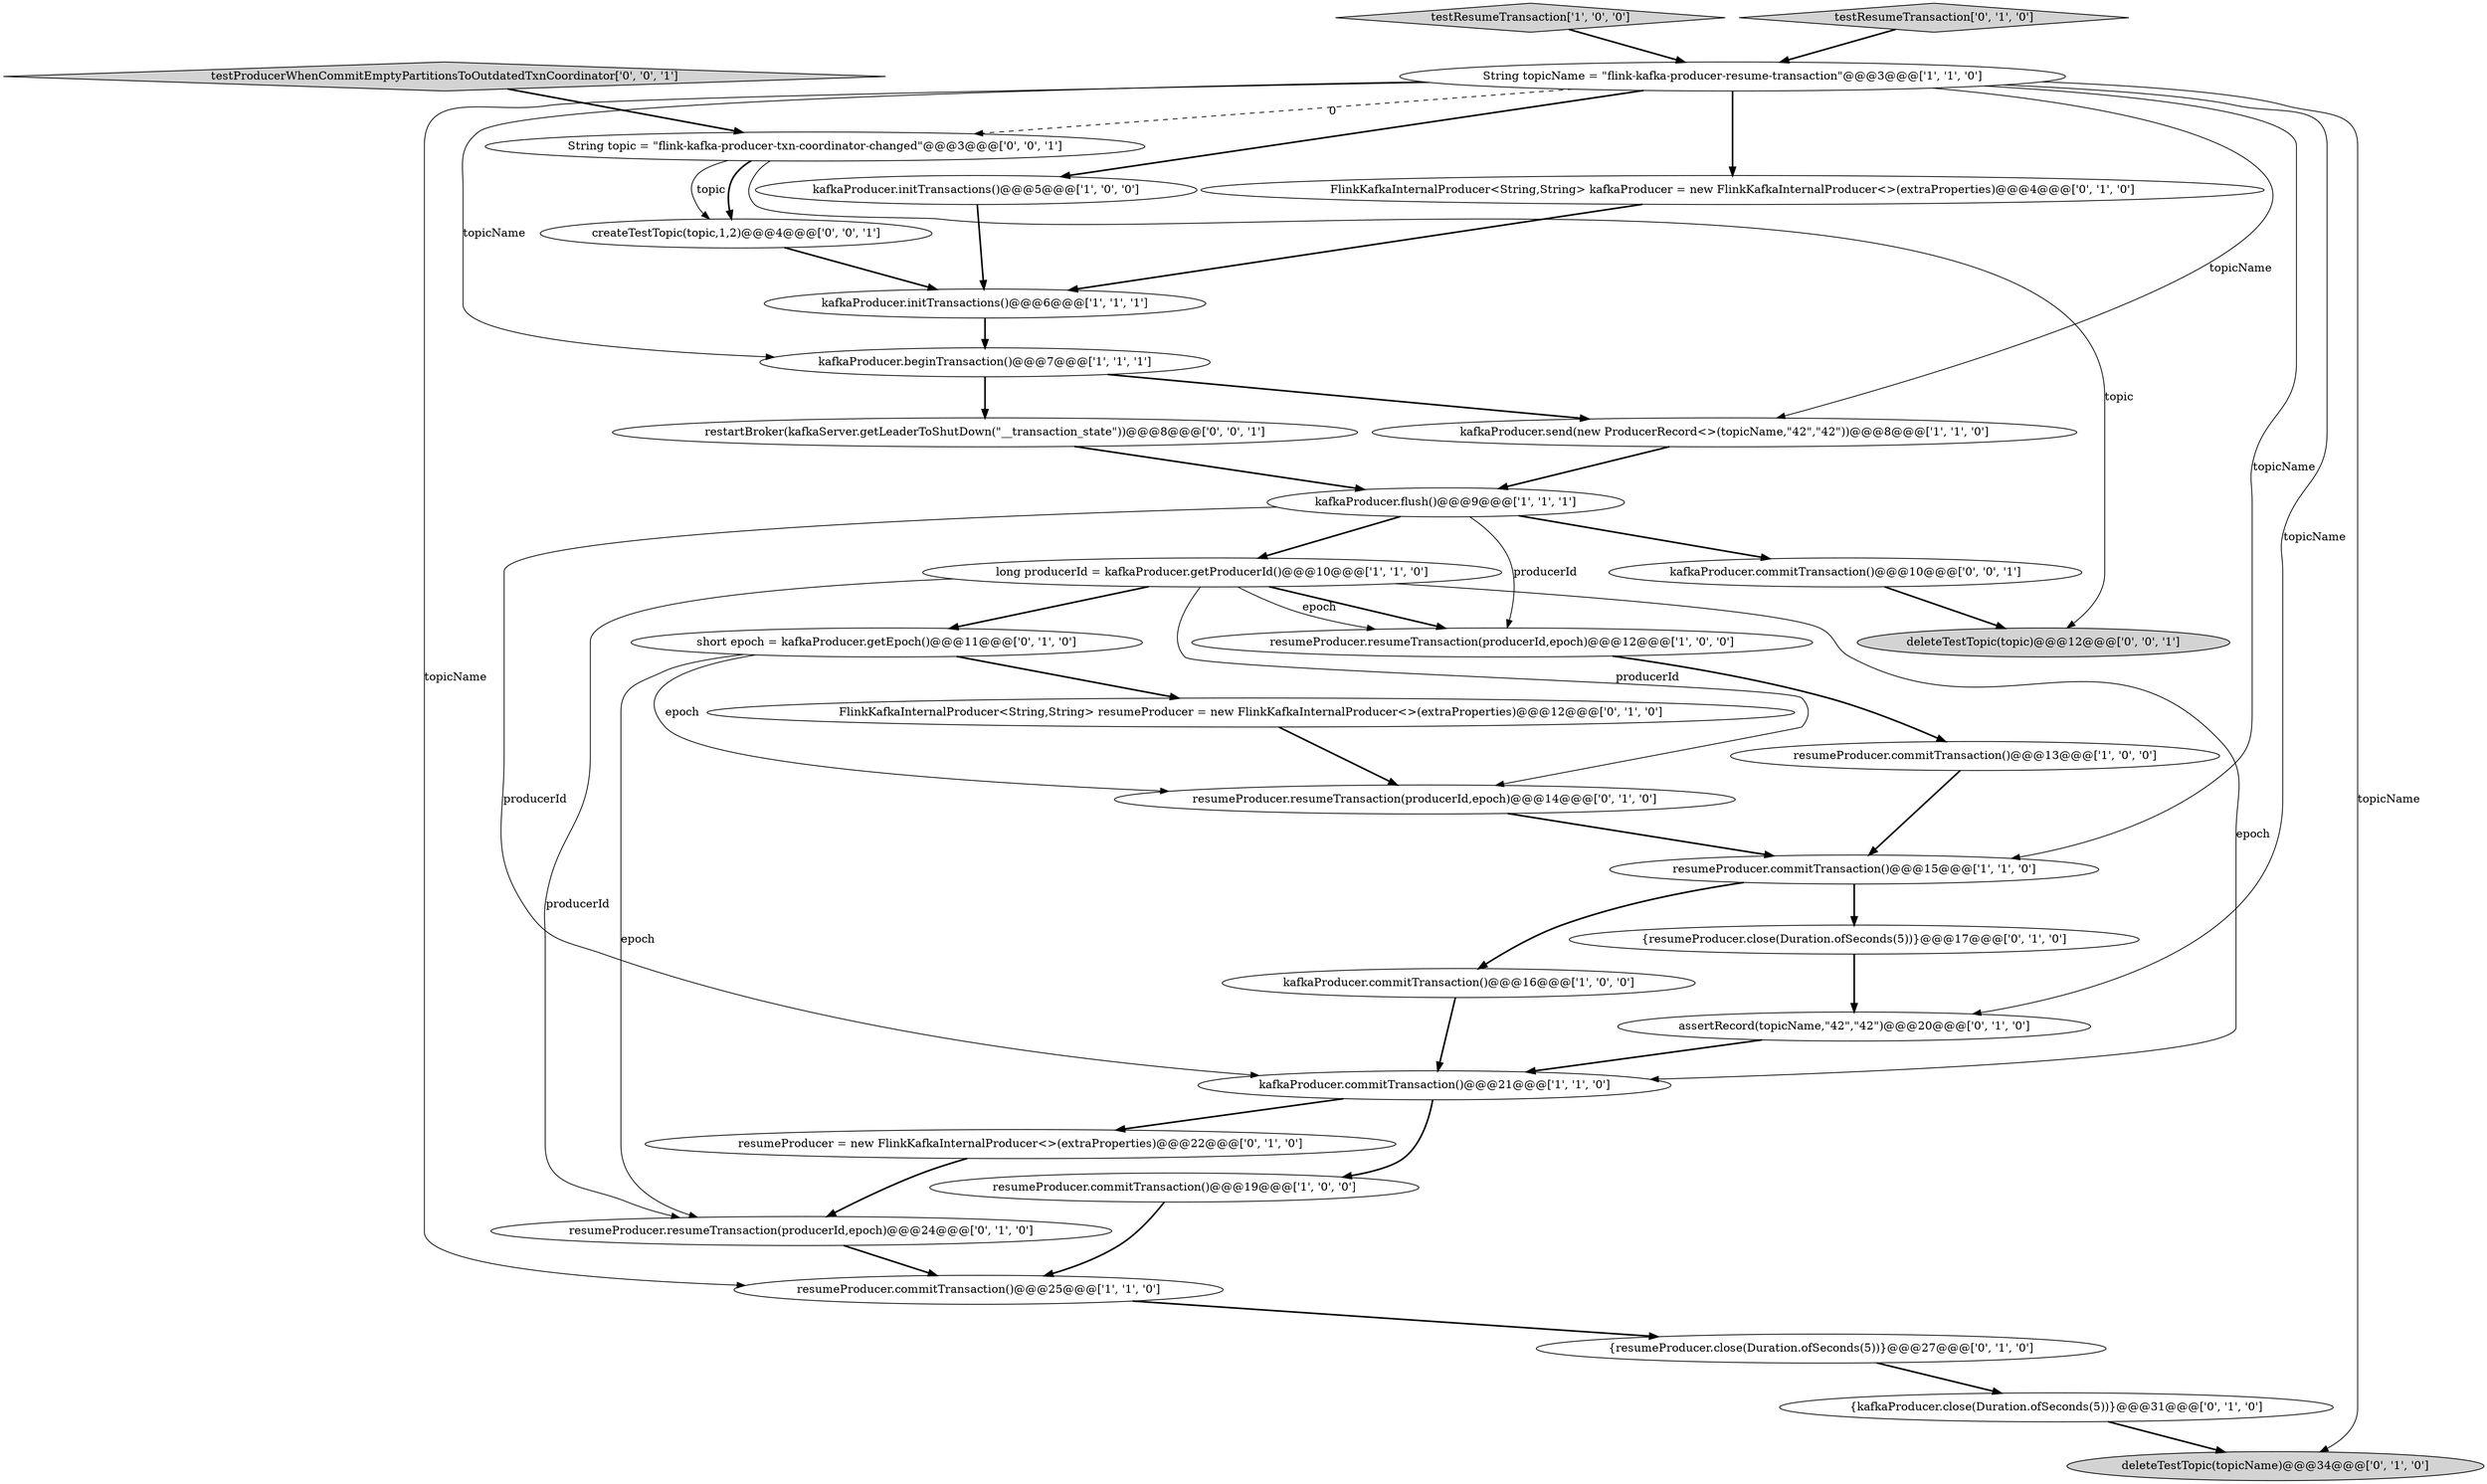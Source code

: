 digraph {
20 [style = filled, label = "resumeProducer.resumeTransaction(producerId,epoch)@@@14@@@['0', '1', '0']", fillcolor = white, shape = ellipse image = "AAA0AAABBB2BBB"];
12 [style = filled, label = "long producerId = kafkaProducer.getProducerId()@@@10@@@['1', '1', '0']", fillcolor = white, shape = ellipse image = "AAA0AAABBB1BBB"];
25 [style = filled, label = "FlinkKafkaInternalProducer<String,String> kafkaProducer = new FlinkKafkaInternalProducer<>(extraProperties)@@@4@@@['0', '1', '0']", fillcolor = white, shape = ellipse image = "AAA1AAABBB2BBB"];
10 [style = filled, label = "resumeProducer.commitTransaction()@@@13@@@['1', '0', '0']", fillcolor = white, shape = ellipse image = "AAA0AAABBB1BBB"];
14 [style = filled, label = "kafkaProducer.initTransactions()@@@5@@@['1', '0', '0']", fillcolor = white, shape = ellipse image = "AAA0AAABBB1BBB"];
13 [style = filled, label = "testResumeTransaction['1', '0', '0']", fillcolor = lightgray, shape = diamond image = "AAA0AAABBB1BBB"];
15 [style = filled, label = "short epoch = kafkaProducer.getEpoch()@@@11@@@['0', '1', '0']", fillcolor = white, shape = ellipse image = "AAA0AAABBB2BBB"];
31 [style = filled, label = "deleteTestTopic(topic)@@@12@@@['0', '0', '1']", fillcolor = lightgray, shape = ellipse image = "AAA0AAABBB3BBB"];
2 [style = filled, label = "kafkaProducer.send(new ProducerRecord<>(topicName,\"42\",\"42\"))@@@8@@@['1', '1', '0']", fillcolor = white, shape = ellipse image = "AAA0AAABBB1BBB"];
29 [style = filled, label = "kafkaProducer.commitTransaction()@@@10@@@['0', '0', '1']", fillcolor = white, shape = ellipse image = "AAA0AAABBB3BBB"];
0 [style = filled, label = "String topicName = \"flink-kafka-producer-resume-transaction\"@@@3@@@['1', '1', '0']", fillcolor = white, shape = ellipse image = "AAA0AAABBB1BBB"];
9 [style = filled, label = "resumeProducer.commitTransaction()@@@15@@@['1', '1', '0']", fillcolor = white, shape = ellipse image = "AAA0AAABBB1BBB"];
8 [style = filled, label = "resumeProducer.commitTransaction()@@@19@@@['1', '0', '0']", fillcolor = white, shape = ellipse image = "AAA0AAABBB1BBB"];
19 [style = filled, label = "resumeProducer.resumeTransaction(producerId,epoch)@@@24@@@['0', '1', '0']", fillcolor = white, shape = ellipse image = "AAA0AAABBB2BBB"];
22 [style = filled, label = "resumeProducer = new FlinkKafkaInternalProducer<>(extraProperties)@@@22@@@['0', '1', '0']", fillcolor = white, shape = ellipse image = "AAA1AAABBB2BBB"];
3 [style = filled, label = "kafkaProducer.flush()@@@9@@@['1', '1', '1']", fillcolor = white, shape = ellipse image = "AAA0AAABBB1BBB"];
27 [style = filled, label = "String topic = \"flink-kafka-producer-txn-coordinator-changed\"@@@3@@@['0', '0', '1']", fillcolor = white, shape = ellipse image = "AAA0AAABBB3BBB"];
17 [style = filled, label = "FlinkKafkaInternalProducer<String,String> resumeProducer = new FlinkKafkaInternalProducer<>(extraProperties)@@@12@@@['0', '1', '0']", fillcolor = white, shape = ellipse image = "AAA1AAABBB2BBB"];
11 [style = filled, label = "kafkaProducer.commitTransaction()@@@21@@@['1', '1', '0']", fillcolor = white, shape = ellipse image = "AAA0AAABBB1BBB"];
7 [style = filled, label = "kafkaProducer.beginTransaction()@@@7@@@['1', '1', '1']", fillcolor = white, shape = ellipse image = "AAA0AAABBB1BBB"];
23 [style = filled, label = "deleteTestTopic(topicName)@@@34@@@['0', '1', '0']", fillcolor = lightgray, shape = ellipse image = "AAA0AAABBB2BBB"];
21 [style = filled, label = "{resumeProducer.close(Duration.ofSeconds(5))}@@@27@@@['0', '1', '0']", fillcolor = white, shape = ellipse image = "AAA1AAABBB2BBB"];
16 [style = filled, label = "{resumeProducer.close(Duration.ofSeconds(5))}@@@17@@@['0', '1', '0']", fillcolor = white, shape = ellipse image = "AAA1AAABBB2BBB"];
32 [style = filled, label = "testProducerWhenCommitEmptyPartitionsToOutdatedTxnCoordinator['0', '0', '1']", fillcolor = lightgray, shape = diamond image = "AAA0AAABBB3BBB"];
28 [style = filled, label = "restartBroker(kafkaServer.getLeaderToShutDown(\"__transaction_state\"))@@@8@@@['0', '0', '1']", fillcolor = white, shape = ellipse image = "AAA0AAABBB3BBB"];
30 [style = filled, label = "createTestTopic(topic,1,2)@@@4@@@['0', '0', '1']", fillcolor = white, shape = ellipse image = "AAA0AAABBB3BBB"];
18 [style = filled, label = "assertRecord(topicName,\"42\",\"42\")@@@20@@@['0', '1', '0']", fillcolor = white, shape = ellipse image = "AAA0AAABBB2BBB"];
1 [style = filled, label = "resumeProducer.resumeTransaction(producerId,epoch)@@@12@@@['1', '0', '0']", fillcolor = white, shape = ellipse image = "AAA0AAABBB1BBB"];
4 [style = filled, label = "kafkaProducer.commitTransaction()@@@16@@@['1', '0', '0']", fillcolor = white, shape = ellipse image = "AAA0AAABBB1BBB"];
6 [style = filled, label = "resumeProducer.commitTransaction()@@@25@@@['1', '1', '0']", fillcolor = white, shape = ellipse image = "AAA0AAABBB1BBB"];
26 [style = filled, label = "{kafkaProducer.close(Duration.ofSeconds(5))}@@@31@@@['0', '1', '0']", fillcolor = white, shape = ellipse image = "AAA1AAABBB2BBB"];
5 [style = filled, label = "kafkaProducer.initTransactions()@@@6@@@['1', '1', '1']", fillcolor = white, shape = ellipse image = "AAA0AAABBB1BBB"];
24 [style = filled, label = "testResumeTransaction['0', '1', '0']", fillcolor = lightgray, shape = diamond image = "AAA0AAABBB2BBB"];
3->29 [style = bold, label=""];
14->5 [style = bold, label=""];
7->28 [style = bold, label=""];
12->11 [style = solid, label="epoch"];
22->19 [style = bold, label=""];
28->3 [style = bold, label=""];
11->22 [style = bold, label=""];
19->6 [style = bold, label=""];
1->10 [style = bold, label=""];
15->19 [style = solid, label="epoch"];
9->4 [style = bold, label=""];
13->0 [style = bold, label=""];
10->9 [style = bold, label=""];
16->18 [style = bold, label=""];
12->15 [style = bold, label=""];
9->16 [style = bold, label=""];
4->11 [style = bold, label=""];
0->6 [style = solid, label="topicName"];
0->27 [style = dashed, label="0"];
0->7 [style = solid, label="topicName"];
12->1 [style = bold, label=""];
32->27 [style = bold, label=""];
8->6 [style = bold, label=""];
0->25 [style = bold, label=""];
17->20 [style = bold, label=""];
24->0 [style = bold, label=""];
7->2 [style = bold, label=""];
27->31 [style = solid, label="topic"];
2->3 [style = bold, label=""];
15->20 [style = solid, label="epoch"];
6->21 [style = bold, label=""];
0->23 [style = solid, label="topicName"];
0->2 [style = solid, label="topicName"];
25->5 [style = bold, label=""];
3->12 [style = bold, label=""];
11->8 [style = bold, label=""];
21->26 [style = bold, label=""];
3->1 [style = solid, label="producerId"];
30->5 [style = bold, label=""];
27->30 [style = bold, label=""];
29->31 [style = bold, label=""];
3->11 [style = solid, label="producerId"];
18->11 [style = bold, label=""];
12->20 [style = solid, label="producerId"];
12->1 [style = solid, label="epoch"];
26->23 [style = bold, label=""];
20->9 [style = bold, label=""];
0->9 [style = solid, label="topicName"];
0->14 [style = bold, label=""];
0->18 [style = solid, label="topicName"];
27->30 [style = solid, label="topic"];
5->7 [style = bold, label=""];
12->19 [style = solid, label="producerId"];
15->17 [style = bold, label=""];
}
